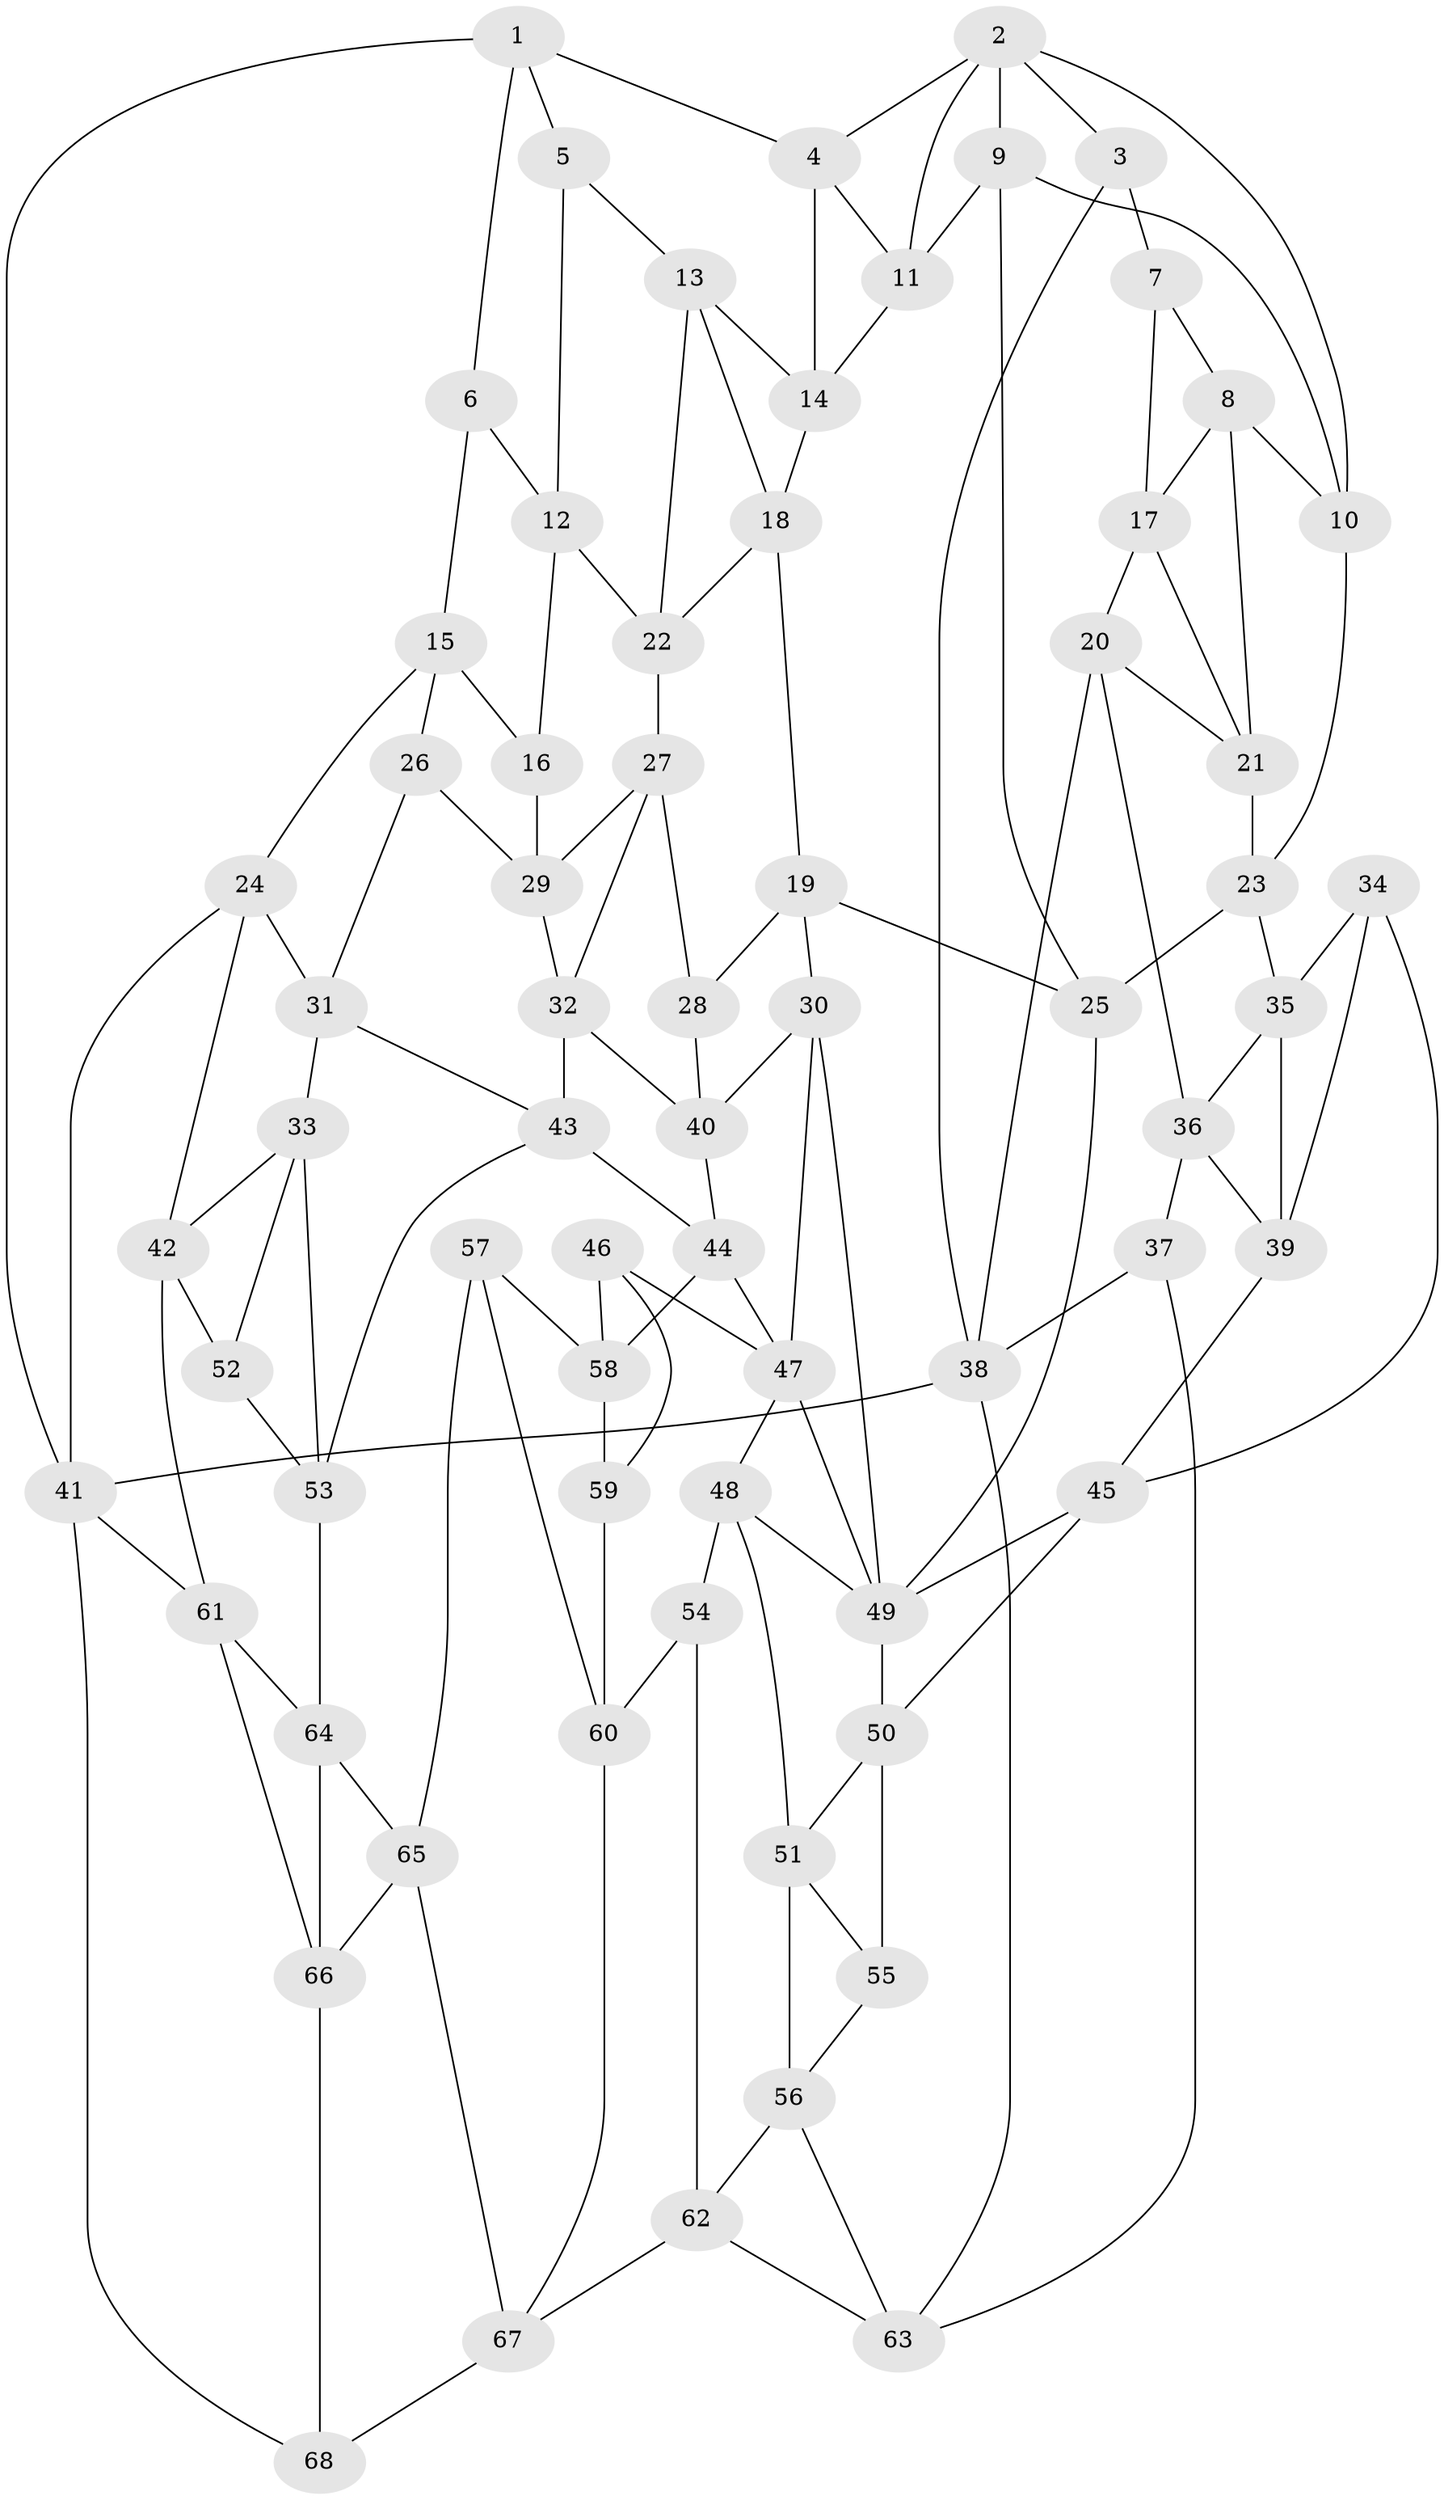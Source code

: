 // original degree distribution, {3: 0.014705882352941176, 4: 0.22794117647058823, 6: 0.21323529411764705, 5: 0.5441176470588235}
// Generated by graph-tools (version 1.1) at 2025/51/03/09/25 03:51:01]
// undirected, 68 vertices, 131 edges
graph export_dot {
graph [start="1"]
  node [color=gray90,style=filled];
  1;
  2;
  3;
  4;
  5;
  6;
  7;
  8;
  9;
  10;
  11;
  12;
  13;
  14;
  15;
  16;
  17;
  18;
  19;
  20;
  21;
  22;
  23;
  24;
  25;
  26;
  27;
  28;
  29;
  30;
  31;
  32;
  33;
  34;
  35;
  36;
  37;
  38;
  39;
  40;
  41;
  42;
  43;
  44;
  45;
  46;
  47;
  48;
  49;
  50;
  51;
  52;
  53;
  54;
  55;
  56;
  57;
  58;
  59;
  60;
  61;
  62;
  63;
  64;
  65;
  66;
  67;
  68;
  1 -- 4 [weight=1.0];
  1 -- 5 [weight=1.0];
  1 -- 6 [weight=1.0];
  1 -- 41 [weight=1.0];
  2 -- 3 [weight=1.0];
  2 -- 4 [weight=1.0];
  2 -- 9 [weight=1.0];
  2 -- 10 [weight=1.0];
  2 -- 11 [weight=1.0];
  3 -- 7 [weight=1.0];
  3 -- 38 [weight=1.0];
  4 -- 11 [weight=1.0];
  4 -- 14 [weight=1.0];
  5 -- 12 [weight=1.0];
  5 -- 13 [weight=1.0];
  6 -- 12 [weight=1.0];
  6 -- 15 [weight=1.0];
  7 -- 8 [weight=1.0];
  7 -- 17 [weight=1.0];
  8 -- 10 [weight=1.0];
  8 -- 17 [weight=1.0];
  8 -- 21 [weight=1.0];
  9 -- 10 [weight=1.0];
  9 -- 11 [weight=1.0];
  9 -- 25 [weight=1.0];
  10 -- 23 [weight=1.0];
  11 -- 14 [weight=1.0];
  12 -- 16 [weight=1.0];
  12 -- 22 [weight=1.0];
  13 -- 14 [weight=1.0];
  13 -- 18 [weight=1.0];
  13 -- 22 [weight=1.0];
  14 -- 18 [weight=1.0];
  15 -- 16 [weight=1.0];
  15 -- 24 [weight=1.0];
  15 -- 26 [weight=1.0];
  16 -- 29 [weight=1.0];
  17 -- 20 [weight=1.0];
  17 -- 21 [weight=1.0];
  18 -- 19 [weight=1.0];
  18 -- 22 [weight=1.0];
  19 -- 25 [weight=1.0];
  19 -- 28 [weight=1.0];
  19 -- 30 [weight=1.0];
  20 -- 21 [weight=1.0];
  20 -- 36 [weight=1.0];
  20 -- 38 [weight=1.0];
  21 -- 23 [weight=1.0];
  22 -- 27 [weight=1.0];
  23 -- 25 [weight=1.0];
  23 -- 35 [weight=1.0];
  24 -- 31 [weight=1.0];
  24 -- 41 [weight=1.0];
  24 -- 42 [weight=1.0];
  25 -- 49 [weight=1.0];
  26 -- 29 [weight=1.0];
  26 -- 31 [weight=1.0];
  27 -- 28 [weight=1.0];
  27 -- 29 [weight=1.0];
  27 -- 32 [weight=1.0];
  28 -- 40 [weight=1.0];
  29 -- 32 [weight=1.0];
  30 -- 40 [weight=1.0];
  30 -- 47 [weight=1.0];
  30 -- 49 [weight=1.0];
  31 -- 33 [weight=1.0];
  31 -- 43 [weight=1.0];
  32 -- 40 [weight=1.0];
  32 -- 43 [weight=1.0];
  33 -- 42 [weight=1.0];
  33 -- 52 [weight=1.0];
  33 -- 53 [weight=1.0];
  34 -- 35 [weight=1.0];
  34 -- 39 [weight=1.0];
  34 -- 45 [weight=1.0];
  35 -- 36 [weight=1.0];
  35 -- 39 [weight=1.0];
  36 -- 37 [weight=1.0];
  36 -- 39 [weight=1.0];
  37 -- 38 [weight=1.0];
  37 -- 63 [weight=1.0];
  38 -- 41 [weight=2.0];
  38 -- 63 [weight=1.0];
  39 -- 45 [weight=1.0];
  40 -- 44 [weight=1.0];
  41 -- 61 [weight=1.0];
  41 -- 68 [weight=1.0];
  42 -- 52 [weight=1.0];
  42 -- 61 [weight=1.0];
  43 -- 44 [weight=1.0];
  43 -- 53 [weight=1.0];
  44 -- 47 [weight=1.0];
  44 -- 58 [weight=1.0];
  45 -- 49 [weight=1.0];
  45 -- 50 [weight=1.0];
  46 -- 47 [weight=2.0];
  46 -- 58 [weight=1.0];
  46 -- 59 [weight=1.0];
  47 -- 48 [weight=1.0];
  47 -- 49 [weight=1.0];
  48 -- 49 [weight=1.0];
  48 -- 51 [weight=1.0];
  48 -- 54 [weight=1.0];
  49 -- 50 [weight=1.0];
  50 -- 51 [weight=1.0];
  50 -- 55 [weight=1.0];
  51 -- 55 [weight=1.0];
  51 -- 56 [weight=1.0];
  52 -- 53 [weight=1.0];
  53 -- 64 [weight=1.0];
  54 -- 60 [weight=1.0];
  54 -- 62 [weight=1.0];
  55 -- 56 [weight=1.0];
  56 -- 62 [weight=1.0];
  56 -- 63 [weight=1.0];
  57 -- 58 [weight=1.0];
  57 -- 60 [weight=1.0];
  57 -- 65 [weight=1.0];
  58 -- 59 [weight=1.0];
  59 -- 60 [weight=1.0];
  60 -- 67 [weight=1.0];
  61 -- 64 [weight=1.0];
  61 -- 66 [weight=1.0];
  62 -- 63 [weight=1.0];
  62 -- 67 [weight=1.0];
  64 -- 65 [weight=1.0];
  64 -- 66 [weight=1.0];
  65 -- 66 [weight=1.0];
  65 -- 67 [weight=1.0];
  66 -- 68 [weight=1.0];
  67 -- 68 [weight=1.0];
}
